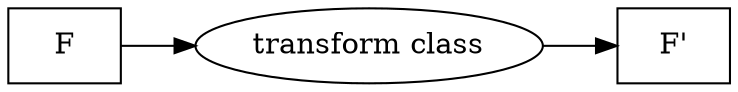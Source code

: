digraph G_map_class {
  rankdir="LR"
  node [shape=box]

  lhs [label="F"];
  map [shape=ellipse, label="transform class"];
  rhs [label="F'"];

  lhs -> map;

  map -> rhs;

}